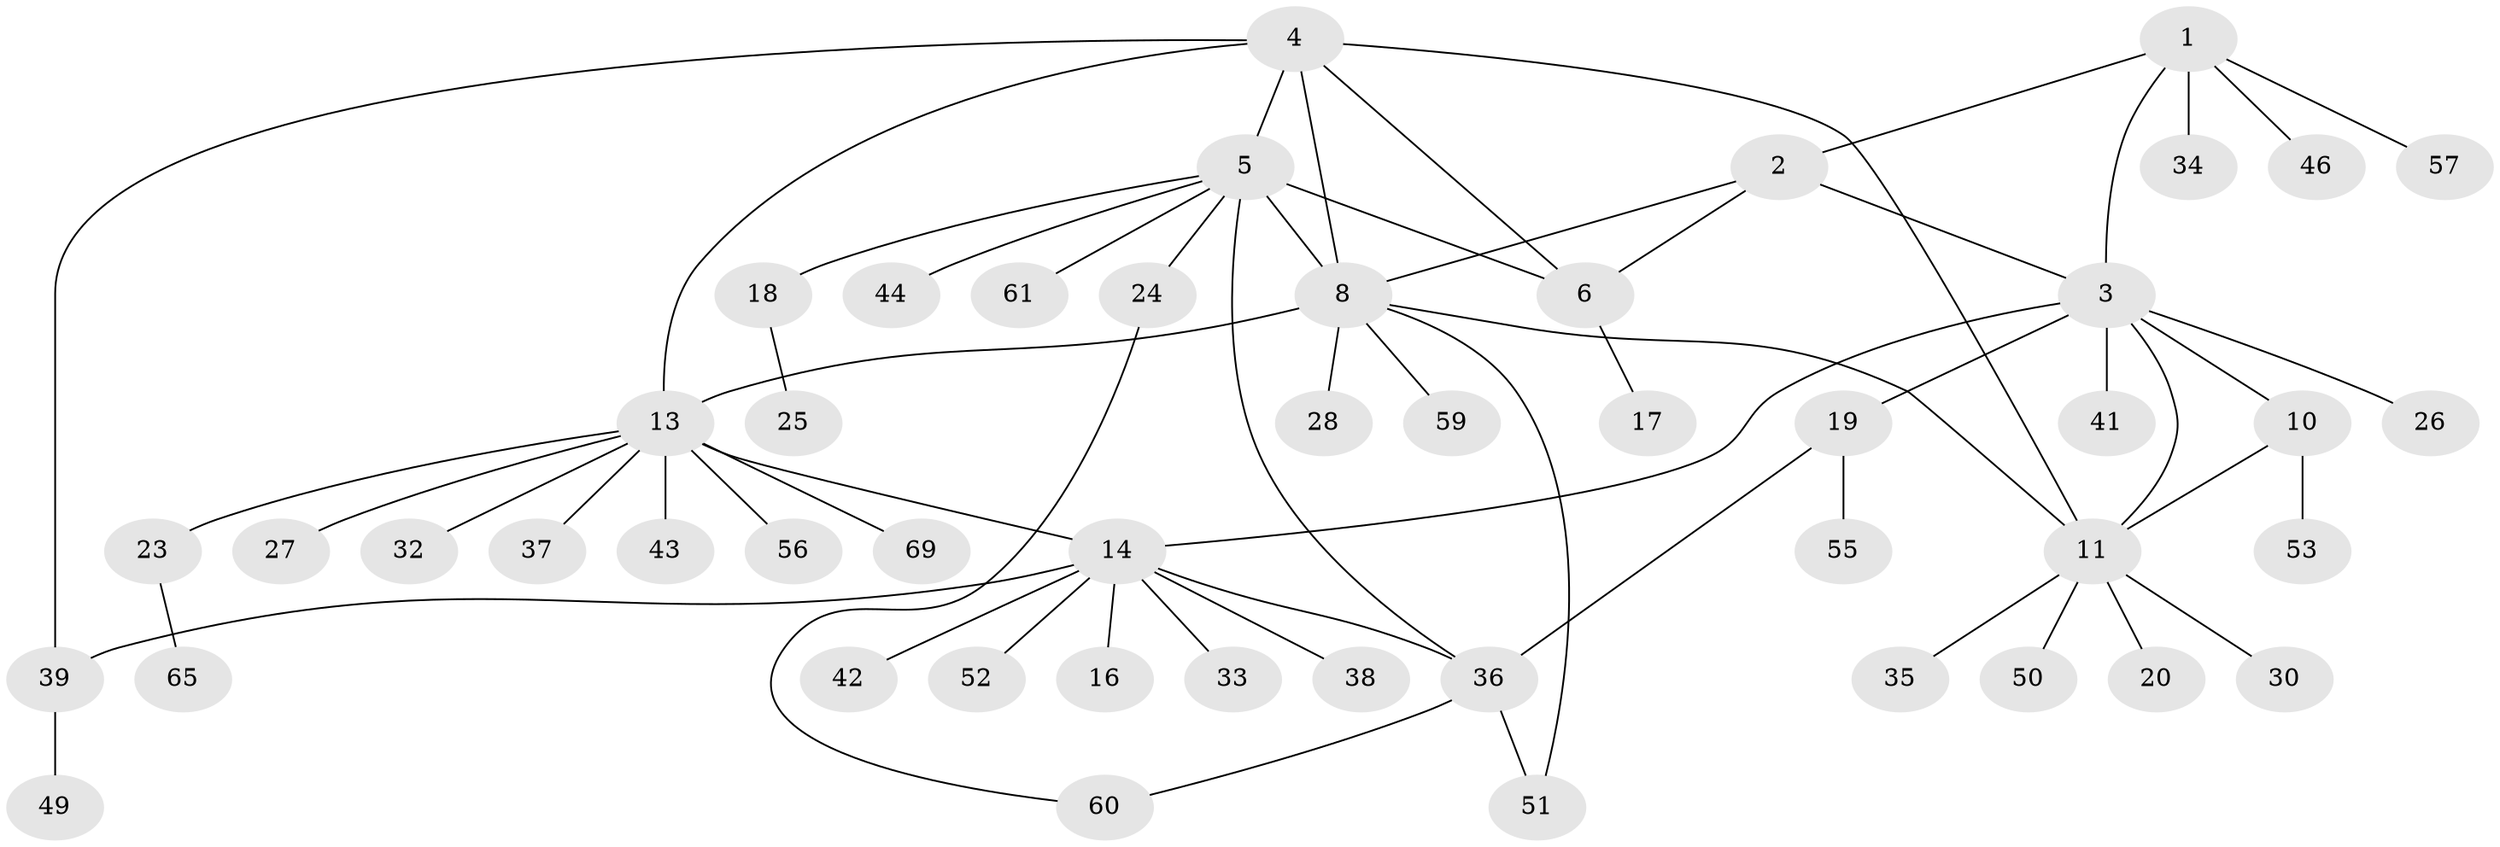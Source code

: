 // original degree distribution, {6: 0.057971014492753624, 5: 0.08695652173913043, 3: 0.07246376811594203, 8: 0.043478260869565216, 12: 0.014492753623188406, 2: 0.17391304347826086, 1: 0.5362318840579711, 4: 0.014492753623188406}
// Generated by graph-tools (version 1.1) at 2025/42/03/06/25 10:42:15]
// undirected, 49 vertices, 62 edges
graph export_dot {
graph [start="1"]
  node [color=gray90,style=filled];
  1 [super="+62"];
  2 [super="+54"];
  3 [super="+12"];
  4 [super="+58"];
  5 [super="+7"];
  6 [super="+22"];
  8 [super="+9"];
  10 [super="+48"];
  11 [super="+45"];
  13 [super="+21"];
  14 [super="+15"];
  16 [super="+47"];
  17;
  18;
  19 [super="+67"];
  20;
  23 [super="+68"];
  24 [super="+29"];
  25;
  26 [super="+31"];
  27;
  28;
  30;
  32;
  33;
  34 [super="+40"];
  35;
  36;
  37;
  38;
  39 [super="+66"];
  41;
  42;
  43;
  44;
  46;
  49;
  50 [super="+64"];
  51;
  52;
  53;
  55;
  56;
  57;
  59;
  60 [super="+63"];
  61;
  65;
  69;
  1 -- 2;
  1 -- 3;
  1 -- 34;
  1 -- 46;
  1 -- 57;
  2 -- 3;
  2 -- 6;
  2 -- 8;
  3 -- 14 [weight=2];
  3 -- 19;
  3 -- 41;
  3 -- 26;
  3 -- 10;
  3 -- 11;
  4 -- 5;
  4 -- 6;
  4 -- 11;
  4 -- 13;
  4 -- 39;
  4 -- 8;
  5 -- 6;
  5 -- 24;
  5 -- 36;
  5 -- 44;
  5 -- 18;
  5 -- 8 [weight=2];
  5 -- 61;
  6 -- 17;
  8 -- 11;
  8 -- 13;
  8 -- 51;
  8 -- 59;
  8 -- 28;
  10 -- 11;
  10 -- 53;
  11 -- 20;
  11 -- 30;
  11 -- 35;
  11 -- 50;
  13 -- 14 [weight=2];
  13 -- 23;
  13 -- 27;
  13 -- 32;
  13 -- 37;
  13 -- 43;
  13 -- 56;
  13 -- 69;
  14 -- 16;
  14 -- 33;
  14 -- 36;
  14 -- 39;
  14 -- 42;
  14 -- 52;
  14 -- 38;
  18 -- 25;
  19 -- 55;
  19 -- 36;
  23 -- 65;
  24 -- 60;
  36 -- 51;
  36 -- 60;
  39 -- 49;
}
